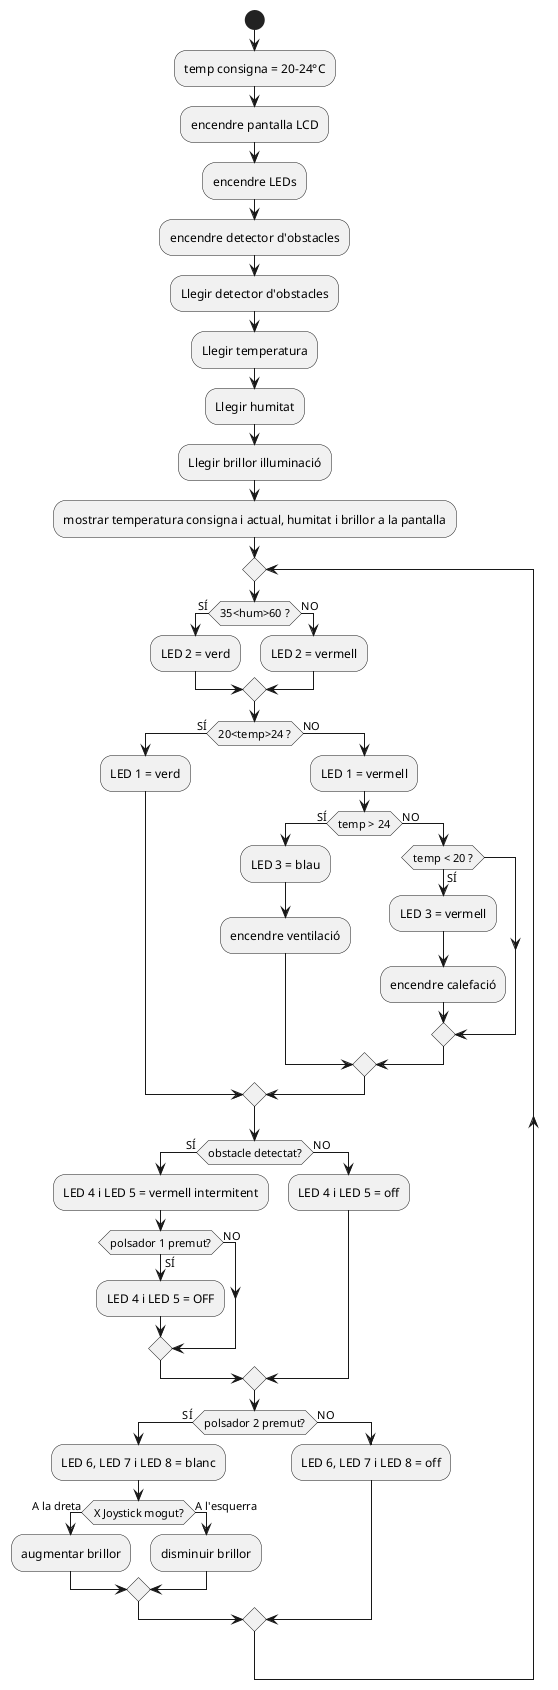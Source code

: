 @startuml
Start;
:temp consigna = 20-24°C;
:encendre pantalla LCD;
:encendre LEDs;
:encendre detector d'obstacles;
:Llegir detector d'obstacles;
:Llegir temperatura;
:Llegir humitat;
:Llegir brillor illuminació;
:mostrar temperatura consigna i actual, humitat i brillor a la pantalla;
repeat
if (35<hum>60 ?) then (SÍ)
 ->
 :LED 2 = verd;
 else (NO)
 ->
 :LED 2 = vermell;
endif
if (20<temp>24 ?) then (SÍ)
 ->
 :LED 1 = verd;
 else (NO)
 -> 
 :LED 1 = vermell;
if (temp > 24) then (SÍ)
  ->
  :LED 3 = blau;
  :encendre ventilació;
  else (NO)
   if (temp < 20 ?) then (SÍ)
   -> 
   :LED 3 = vermell;
   :encendre calefació;
endif
endif
endif
if (obstacle detectat?) then (SÍ)
 ->
 :LED 4 i LED 5 = vermell intermitent;
 if (polsador 1 premut?) then (SÍ)
  ->
  :LED 4 i LED 5 = OFF;
  else (NO)
 endif
 else (NO)
 :LED 4 i LED 5 = off;
endif
if (polsador 2 premut?) then (SÍ)
 -> 
 :LED 6, LED 7 i LED 8 = blanc;
  if (X Joystick mogut?) then (A la dreta)
  :augmentar brillor;
  else (A l'esquerra)
  :disminuir brillor;
  endif
 else (NO)
 :LED 6, LED 7 i LED 8 = off;
endif

@enduml
